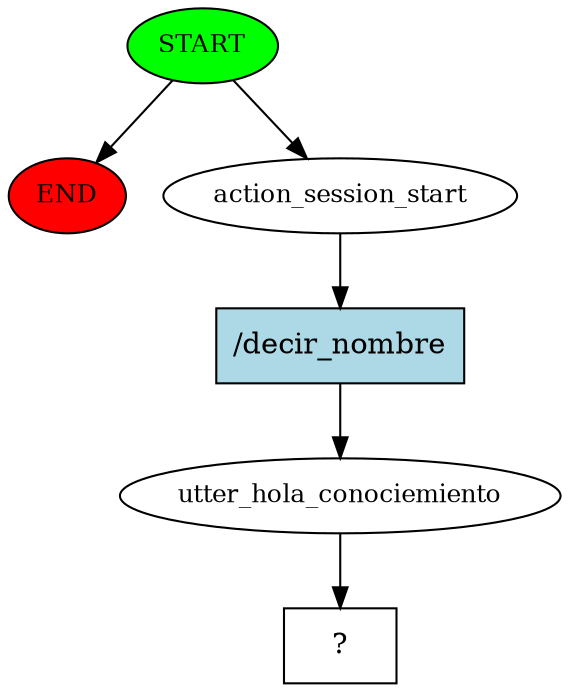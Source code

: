 digraph  {
0 [class="start active", fillcolor=green, fontsize=12, label=START, style=filled];
"-1" [class=end, fillcolor=red, fontsize=12, label=END, style=filled];
1 [class=active, fontsize=12, label=action_session_start];
2 [class=active, fontsize=12, label=utter_hola_conociemiento];
3 [class="intent dashed active", label="  ?  ", shape=rect];
4 [class="intent active", fillcolor=lightblue, label="/decir_nombre", shape=rect, style=filled];
0 -> "-1"  [class="", key=NONE, label=""];
0 -> 1  [class=active, key=NONE, label=""];
1 -> 4  [class=active, key=0];
2 -> 3  [class=active, key=NONE, label=""];
4 -> 2  [class=active, key=0];
}
